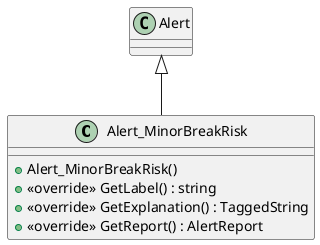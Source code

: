 @startuml
class Alert_MinorBreakRisk {
    + Alert_MinorBreakRisk()
    + <<override>> GetLabel() : string
    + <<override>> GetExplanation() : TaggedString
    + <<override>> GetReport() : AlertReport
}
Alert <|-- Alert_MinorBreakRisk
@enduml
